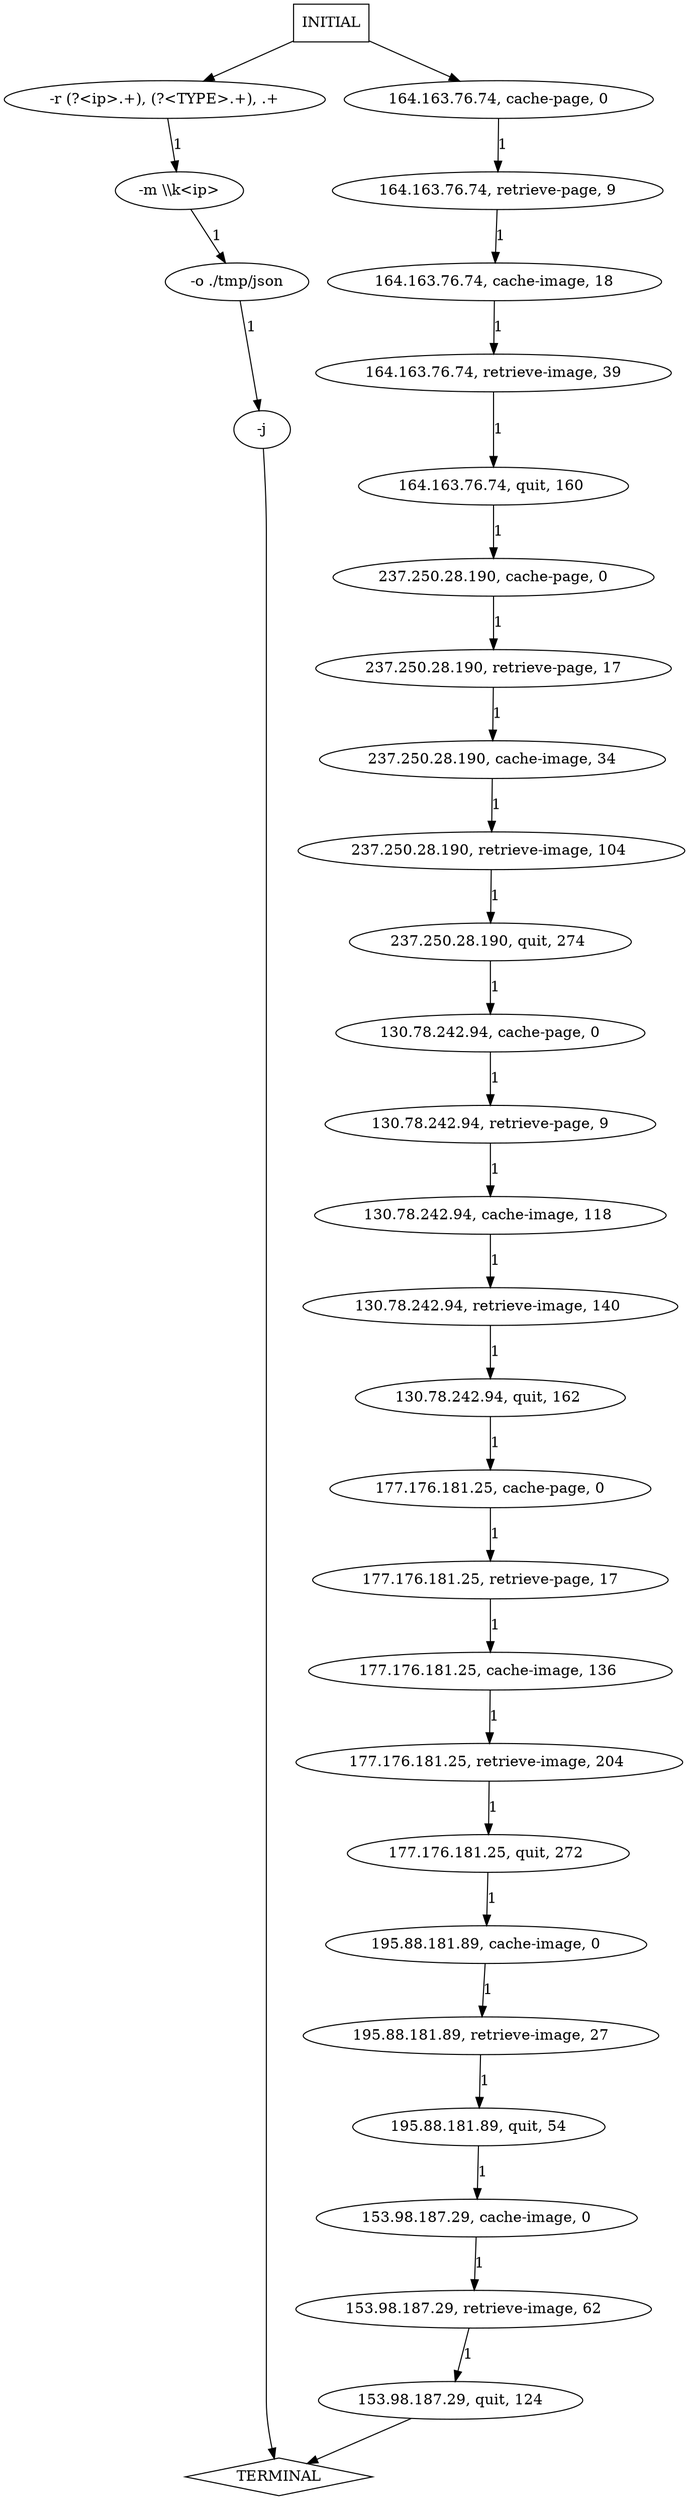digraph G {
  0 [label="-j"];
  1 [label="-m \\\\k<ip>"];
  2 [label="-o ./tmp/json"];
  3 [label="-r (?<ip>.+), (?<TYPE>.+), .+"];
  4 [label="130.78.242.94, cache-image, 118 "];
  5 [label="130.78.242.94, cache-page, 0"];
  6 [label="130.78.242.94, quit, 162 "];
  7 [label="130.78.242.94, retrieve-image, 140 "];
  8 [label="130.78.242.94, retrieve-page, 9"];
  9 [label="153.98.187.29, cache-image, 0"];
  10 [label="153.98.187.29, quit, 124"];
  11 [label="153.98.187.29, retrieve-image, 62"];
  12 [label="164.163.76.74, cache-image, 18"];
  13 [label="164.163.76.74, cache-page, 0"];
  14 [label="164.163.76.74, quit, 160 "];
  15 [label="164.163.76.74, retrieve-image, 39"];
  16 [label="164.163.76.74, retrieve-page, 9"];
  17 [label="177.176.181.25, cache-image, 136 "];
  18 [label="177.176.181.25, cache-page, 0"];
  19 [label="177.176.181.25, quit, 272 "];
  20 [label="177.176.181.25, retrieve-image, 204 "];
  21 [label="177.176.181.25, retrieve-page, 17"];
  22 [label="195.88.181.89, cache-image, 0"];
  23 [label="195.88.181.89, quit, 54"];
  24 [label="195.88.181.89, retrieve-image, 27"];
  25 [label="237.250.28.190, cache-image, 34"];
  26 [label="237.250.28.190, cache-page, 0"];
  27 [label="237.250.28.190, quit, 274 "];
  28 [label="237.250.28.190, retrieve-image, 104 "];
  29 [label="237.250.28.190, retrieve-page, 17"];
  30 [label="TERMINAL",shape=diamond];
  31 [label="INITIAL",shape=box];
0->30 [label=""];
1->2 [label="1"];
2->0 [label="1"];
3->1 [label="1"];
4->7 [label="1"];
5->8 [label="1"];
6->18 [label="1"];
7->6 [label="1"];
8->4 [label="1"];
9->11 [label="1"];
10->30 [label=""];
11->10 [label="1"];
12->15 [label="1"];
13->16 [label="1"];
14->26 [label="1"];
15->14 [label="1"];
16->12 [label="1"];
17->20 [label="1"];
18->21 [label="1"];
19->22 [label="1"];
20->19 [label="1"];
21->17 [label="1"];
22->24 [label="1"];
23->9 [label="1"];
24->23 [label="1"];
25->28 [label="1"];
26->29 [label="1"];
27->5 [label="1"];
28->27 [label="1"];
29->25 [label="1"];
31->3 [label=""];
31->13 [label=""];
}
